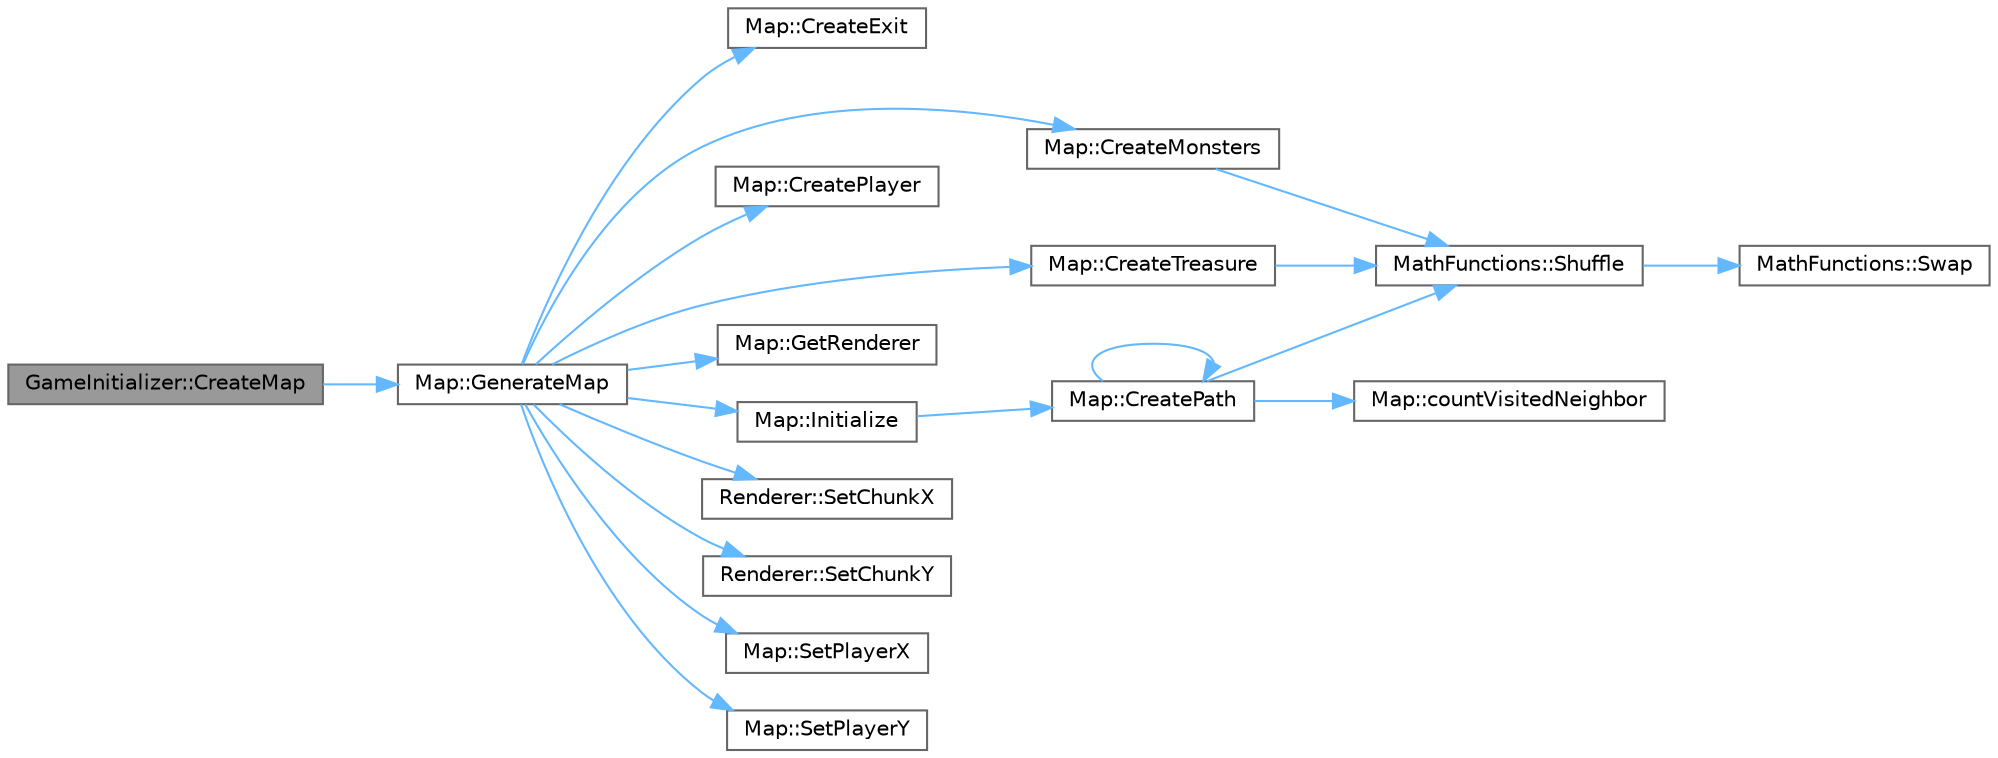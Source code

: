 digraph "GameInitializer::CreateMap"
{
 // LATEX_PDF_SIZE
  bgcolor="transparent";
  edge [fontname=Helvetica,fontsize=10,labelfontname=Helvetica,labelfontsize=10];
  node [fontname=Helvetica,fontsize=10,shape=box,height=0.2,width=0.4];
  rankdir="LR";
  Node1 [id="Node000001",label="GameInitializer::CreateMap",height=0.2,width=0.4,color="gray40", fillcolor="grey60", style="filled", fontcolor="black",tooltip="Creates a new map based on the player's information."];
  Node1 -> Node2 [id="edge1_Node000001_Node000002",color="steelblue1",style="solid",tooltip=" "];
  Node2 [id="Node000002",label="Map::GenerateMap",height=0.2,width=0.4,color="grey40", fillcolor="white", style="filled",URL="$class_map.html#a3b3bdb86074b311997c27783d7f43ecf",tooltip="Generates the game map."];
  Node2 -> Node3 [id="edge2_Node000002_Node000003",color="steelblue1",style="solid",tooltip=" "];
  Node3 [id="Node000003",label="Map::CreateExit",height=0.2,width=0.4,color="grey40", fillcolor="white", style="filled",URL="$class_map.html#abf356a8fb21c6bd51bda5bcd6d0bdfc6",tooltip="Creates an exit in the map."];
  Node2 -> Node4 [id="edge3_Node000002_Node000004",color="steelblue1",style="solid",tooltip=" "];
  Node4 [id="Node000004",label="Map::CreateMonsters",height=0.2,width=0.4,color="grey40", fillcolor="white", style="filled",URL="$class_map.html#aaf313c04001d8bc094fe2a54c068096f",tooltip="Creates monsters in the map."];
  Node4 -> Node5 [id="edge4_Node000004_Node000005",color="steelblue1",style="solid",tooltip=" "];
  Node5 [id="Node000005",label="MathFunctions::Shuffle",height=0.2,width=0.4,color="grey40", fillcolor="white", style="filled",URL="$class_math_functions.html#a597f660da253c677b55bdd53621d716c",tooltip="Shuffles the elements of a vector of unsigned integers."];
  Node5 -> Node6 [id="edge5_Node000005_Node000006",color="steelblue1",style="solid",tooltip=" "];
  Node6 [id="Node000006",label="MathFunctions::Swap",height=0.2,width=0.4,color="grey40", fillcolor="white", style="filled",URL="$class_math_functions.html#ab600bb7075c19d1726d6c094aaf04a94",tooltip="Swaps the values of two unsigned integers."];
  Node2 -> Node7 [id="edge6_Node000002_Node000007",color="steelblue1",style="solid",tooltip=" "];
  Node7 [id="Node000007",label="Map::CreatePlayer",height=0.2,width=0.4,color="grey40", fillcolor="white", style="filled",URL="$class_map.html#a9a4ecd6d4f84c505eb668b4a522d41dd",tooltip="Places the player in the map."];
  Node2 -> Node8 [id="edge7_Node000002_Node000008",color="steelblue1",style="solid",tooltip=" "];
  Node8 [id="Node000008",label="Map::CreateTreasure",height=0.2,width=0.4,color="grey40", fillcolor="white", style="filled",URL="$class_map.html#aec79e0d0f14f2d15d937306e50089ce8",tooltip="Creates treasures in the map."];
  Node8 -> Node5 [id="edge8_Node000008_Node000005",color="steelblue1",style="solid",tooltip=" "];
  Node2 -> Node9 [id="edge9_Node000002_Node000009",color="steelblue1",style="solid",tooltip=" "];
  Node9 [id="Node000009",label="Map::GetRenderer",height=0.2,width=0.4,color="grey40", fillcolor="white", style="filled",URL="$class_map.html#ae62f08d2512d48fe602700a437106bdc",tooltip="Gets the renderer object."];
  Node2 -> Node10 [id="edge10_Node000002_Node000010",color="steelblue1",style="solid",tooltip=" "];
  Node10 [id="Node000010",label="Map::Initialize",height=0.2,width=0.4,color="grey40", fillcolor="white", style="filled",URL="$class_map.html#a3dae0b4058576c659d42c2688bf991a5",tooltip="Initializes the map."];
  Node10 -> Node11 [id="edge11_Node000010_Node000011",color="steelblue1",style="solid",tooltip=" "];
  Node11 [id="Node000011",label="Map::CreatePath",height=0.2,width=0.4,color="grey40", fillcolor="white", style="filled",URL="$class_map.html#aadd9f7f5f360583d93b6cbbca60a7f5c",tooltip="Creates a path starting from a given position."];
  Node11 -> Node12 [id="edge12_Node000011_Node000012",color="steelblue1",style="solid",tooltip=" "];
  Node12 [id="Node000012",label="Map::countVisitedNeighbor",height=0.2,width=0.4,color="grey40", fillcolor="white", style="filled",URL="$class_map.html#aa6f4f5faa2dcf92b1f920107cf57eb1d",tooltip="Counts visited neighbors of a cell."];
  Node11 -> Node11 [id="edge13_Node000011_Node000011",color="steelblue1",style="solid",tooltip=" "];
  Node11 -> Node5 [id="edge14_Node000011_Node000005",color="steelblue1",style="solid",tooltip=" "];
  Node2 -> Node13 [id="edge15_Node000002_Node000013",color="steelblue1",style="solid",tooltip=" "];
  Node13 [id="Node000013",label="Renderer::SetChunkX",height=0.2,width=0.4,color="grey40", fillcolor="white", style="filled",URL="$class_renderer.html#a80cbff8e8d9d36e00fa1db815fa45968",tooltip="Sets the X coordinate of the game map chunk."];
  Node2 -> Node14 [id="edge16_Node000002_Node000014",color="steelblue1",style="solid",tooltip=" "];
  Node14 [id="Node000014",label="Renderer::SetChunkY",height=0.2,width=0.4,color="grey40", fillcolor="white", style="filled",URL="$class_renderer.html#a97b4ded4a13e5c4ac2c4b0ec9e9a0b94",tooltip="Sets the Y coordinate of the game map chunk."];
  Node2 -> Node15 [id="edge17_Node000002_Node000015",color="steelblue1",style="solid",tooltip=" "];
  Node15 [id="Node000015",label="Map::SetPlayerX",height=0.2,width=0.4,color="grey40", fillcolor="white", style="filled",URL="$class_map.html#a6cfd9cee453fabde295d8c9b25ad93a3",tooltip="Sets the player's x-coordinate."];
  Node2 -> Node16 [id="edge18_Node000002_Node000016",color="steelblue1",style="solid",tooltip=" "];
  Node16 [id="Node000016",label="Map::SetPlayerY",height=0.2,width=0.4,color="grey40", fillcolor="white", style="filled",URL="$class_map.html#a26b9f6c93057243f3bb0f007722813a9",tooltip="Sets the player's y-coordinate."];
}
